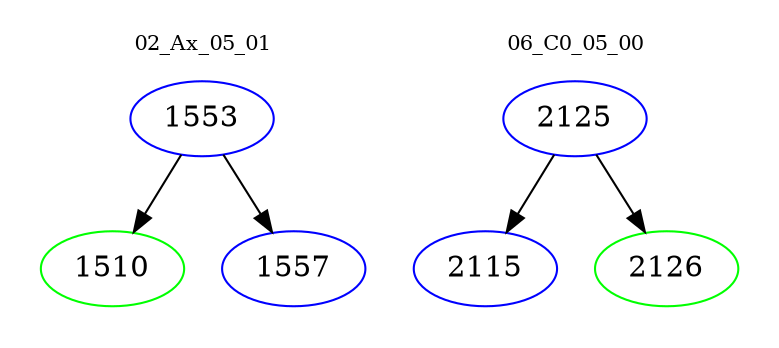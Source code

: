 digraph{
subgraph cluster_0 {
color = white
label = "02_Ax_05_01";
fontsize=10;
T0_1553 [label="1553", color="blue"]
T0_1553 -> T0_1510 [color="black"]
T0_1510 [label="1510", color="green"]
T0_1553 -> T0_1557 [color="black"]
T0_1557 [label="1557", color="blue"]
}
subgraph cluster_1 {
color = white
label = "06_C0_05_00";
fontsize=10;
T1_2125 [label="2125", color="blue"]
T1_2125 -> T1_2115 [color="black"]
T1_2115 [label="2115", color="blue"]
T1_2125 -> T1_2126 [color="black"]
T1_2126 [label="2126", color="green"]
}
}
